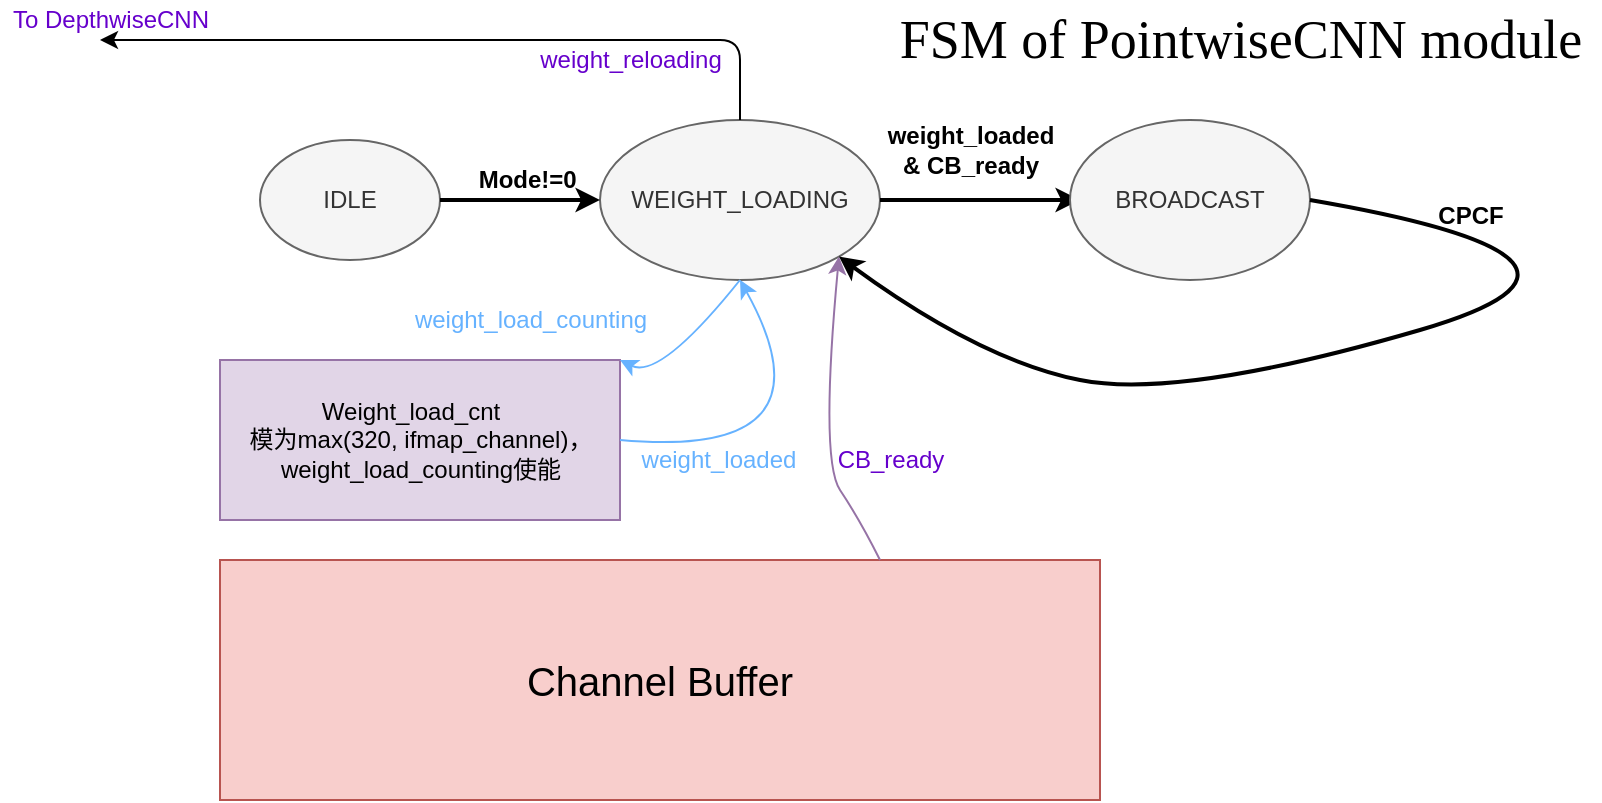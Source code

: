 <mxfile version="14.6.13" type="device"><diagram id="TpUAKxuZu1Z-UDVUIIFp" name="Page-1"><mxGraphModel dx="865" dy="506" grid="0" gridSize="10" guides="1" tooltips="1" connect="1" arrows="1" fold="1" page="1" pageScale="1" pageWidth="827" pageHeight="1169" math="0" shadow="0"><root><mxCell id="0"/><mxCell id="1" parent="0"/><mxCell id="3I4RGvssEdzuLqBudw1n-1" value="IDLE" style="ellipse;whiteSpace=wrap;html=1;fillColor=#f5f5f5;strokeColor=#666666;fontColor=#333333;" parent="1" vertex="1"><mxGeometry x="140" y="150" width="90" height="60" as="geometry"/></mxCell><mxCell id="3I4RGvssEdzuLqBudw1n-2" value="WEIGHT_LOADING" style="ellipse;whiteSpace=wrap;html=1;fillColor=#f5f5f5;strokeColor=#666666;fontColor=#333333;" parent="1" vertex="1"><mxGeometry x="310" y="140" width="140" height="80" as="geometry"/></mxCell><mxCell id="3I4RGvssEdzuLqBudw1n-3" value="" style="endArrow=classic;html=1;exitX=1;exitY=0.5;exitDx=0;exitDy=0;entryX=0;entryY=0.5;entryDx=0;entryDy=0;strokeWidth=2;" parent="1" source="3I4RGvssEdzuLqBudw1n-1" target="3I4RGvssEdzuLqBudw1n-2" edge="1"><mxGeometry width="50" height="50" relative="1" as="geometry"><mxPoint x="240" y="170" as="sourcePoint"/><mxPoint x="290" y="120" as="targetPoint"/></mxGeometry></mxCell><mxCell id="3I4RGvssEdzuLqBudw1n-4" value="&lt;b&gt;&lt;span lang=&quot;EN-US&quot;&gt;&lt;font style=&quot;font-size: 12px&quot;&gt;Mode!=0&amp;nbsp;&lt;/font&gt;&lt;/span&gt;&lt;/b&gt;" style="text;html=1;align=center;verticalAlign=middle;resizable=0;points=[];autosize=1;strokeColor=none;" parent="1" vertex="1"><mxGeometry x="240" y="160" width="70" height="20" as="geometry"/></mxCell><mxCell id="3I4RGvssEdzuLqBudw1n-5" value="" style="endArrow=classic;html=1;exitX=1;exitY=0.5;exitDx=0;exitDy=0;strokeWidth=2;" parent="1" source="3I4RGvssEdzuLqBudw1n-2" edge="1"><mxGeometry width="50" height="50" relative="1" as="geometry"><mxPoint x="380" y="190" as="sourcePoint"/><mxPoint x="550" y="180" as="targetPoint"/></mxGeometry></mxCell><mxCell id="3I4RGvssEdzuLqBudw1n-8" value="" style="group;fillColor=#e1d5e7;strokeColor=#9673a6;" parent="1" vertex="1" connectable="0"><mxGeometry x="120" y="260" width="200" height="80" as="geometry"/></mxCell><mxCell id="3I4RGvssEdzuLqBudw1n-7" value="Weight_load_cnt&amp;nbsp; &amp;nbsp; &lt;br&gt;模为max(320, ifmap_channel)，&lt;br&gt;weight_load_counting使能" style="text;html=1;align=center;verticalAlign=middle;resizable=0;points=[];autosize=1;strokeColor=none;" parent="3I4RGvssEdzuLqBudw1n-8" vertex="1"><mxGeometry x="4.997" y="15" width="190" height="50" as="geometry"/></mxCell><mxCell id="3I4RGvssEdzuLqBudw1n-9" value="" style="curved=1;endArrow=classic;html=1;exitX=0.5;exitY=1;exitDx=0;exitDy=0;fontColor=#66B2FF;strokeColor=#66B2FF;" parent="1" source="3I4RGvssEdzuLqBudw1n-2" edge="1"><mxGeometry width="50" height="50" relative="1" as="geometry"><mxPoint x="350" y="300" as="sourcePoint"/><mxPoint x="320" y="260" as="targetPoint"/><Array as="points"><mxPoint x="340" y="270"/></Array></mxGeometry></mxCell><mxCell id="3I4RGvssEdzuLqBudw1n-10" value="weight_load_counting" style="text;html=1;align=center;verticalAlign=middle;resizable=0;points=[];autosize=1;strokeColor=none;fontColor=#66B2FF;" parent="1" vertex="1"><mxGeometry x="210" y="230" width="130" height="20" as="geometry"/></mxCell><mxCell id="3I4RGvssEdzuLqBudw1n-11" value="" style="curved=1;endArrow=classic;html=1;entryX=0.5;entryY=1;entryDx=0;entryDy=0;fontColor=#66B2FF;strokeColor=#66B2FF;" parent="1" target="3I4RGvssEdzuLqBudw1n-2" edge="1"><mxGeometry width="50" height="50" relative="1" as="geometry"><mxPoint x="320" y="300" as="sourcePoint"/><mxPoint x="230" y="380" as="targetPoint"/><Array as="points"><mxPoint x="430" y="310"/></Array></mxGeometry></mxCell><mxCell id="3I4RGvssEdzuLqBudw1n-12" value="weight_loaded" style="text;html=1;align=center;verticalAlign=middle;resizable=0;points=[];autosize=1;strokeColor=none;fontColor=#66B2FF;" parent="1" vertex="1"><mxGeometry x="324" y="300" width="90" height="20" as="geometry"/></mxCell><mxCell id="3I4RGvssEdzuLqBudw1n-14" value="&lt;b&gt;weight_loaded&lt;br&gt;&amp;amp; CB_ready&lt;br&gt;&lt;/b&gt;" style="text;html=1;align=center;verticalAlign=middle;resizable=0;points=[];autosize=1;strokeColor=none;" parent="1" vertex="1"><mxGeometry x="445" y="140" width="100" height="30" as="geometry"/></mxCell><mxCell id="3I4RGvssEdzuLqBudw1n-15" value="" style="endArrow=classic;html=1;fontColor=#6600CC;" parent="1" edge="1"><mxGeometry width="50" height="50" relative="1" as="geometry"><mxPoint x="380" y="140" as="sourcePoint"/><mxPoint x="60" y="100" as="targetPoint"/><Array as="points"><mxPoint x="380" y="100"/></Array></mxGeometry></mxCell><mxCell id="3I4RGvssEdzuLqBudw1n-17" value="weight_reloading" style="text;html=1;align=center;verticalAlign=middle;resizable=0;points=[];autosize=1;strokeColor=none;fontColor=#6600CC;" parent="1" vertex="1"><mxGeometry x="270" y="100" width="110" height="20" as="geometry"/></mxCell><mxCell id="3I4RGvssEdzuLqBudw1n-18" value="BROADCAST" style="ellipse;whiteSpace=wrap;html=1;fillColor=#f5f5f5;strokeColor=#666666;fontColor=#333333;" parent="1" vertex="1"><mxGeometry x="545" y="140" width="120" height="80" as="geometry"/></mxCell><mxCell id="3I4RGvssEdzuLqBudw1n-20" value="&lt;b&gt;CPCF&lt;/b&gt;" style="text;html=1;align=center;verticalAlign=middle;resizable=0;points=[];autosize=1;strokeColor=none;" parent="1" vertex="1"><mxGeometry x="720" y="178" width="50" height="20" as="geometry"/></mxCell><mxCell id="3I4RGvssEdzuLqBudw1n-22" value="To DepthwiseCNN" style="text;html=1;align=center;verticalAlign=middle;resizable=0;points=[];autosize=1;strokeColor=none;fontColor=#6600CC;" parent="1" vertex="1"><mxGeometry x="10" y="80" width="110" height="20" as="geometry"/></mxCell><mxCell id="3I4RGvssEdzuLqBudw1n-27" value="&lt;font style=&quot;font-size: 27px&quot; face=&quot;Times New Roman&quot; color=&quot;#000000&quot;&gt;FSM of PointwiseCNN module&lt;/font&gt;" style="text;html=1;align=center;verticalAlign=middle;resizable=0;points=[];autosize=1;strokeColor=none;fontColor=#6600CC;" parent="1" vertex="1"><mxGeometry x="450" y="90" width="360" height="20" as="geometry"/></mxCell><mxCell id="3I4RGvssEdzuLqBudw1n-28" value="&lt;font style=&quot;font-size: 20px&quot;&gt;Channel Buffer&lt;/font&gt;" style="rounded=0;whiteSpace=wrap;html=1;fillColor=#f8cecc;strokeColor=#b85450;" parent="1" vertex="1"><mxGeometry x="120" y="360" width="440" height="120" as="geometry"/></mxCell><mxCell id="3I4RGvssEdzuLqBudw1n-30" value="" style="curved=1;endArrow=classic;html=1;fontColor=#6600CC;strokeColor=#9673a6;strokeWidth=1;exitX=0.75;exitY=0;exitDx=0;exitDy=0;entryX=1;entryY=1;entryDx=0;entryDy=0;fillColor=#e1d5e7;" parent="1" source="3I4RGvssEdzuLqBudw1n-28" target="3I4RGvssEdzuLqBudw1n-2" edge="1"><mxGeometry width="50" height="50" relative="1" as="geometry"><mxPoint x="450" y="330" as="sourcePoint"/><mxPoint x="637.574" y="368.284" as="targetPoint"/><Array as="points"><mxPoint x="440" y="340"/><mxPoint x="420" y="310"/></Array></mxGeometry></mxCell><mxCell id="3I4RGvssEdzuLqBudw1n-31" value="CB_ready" style="text;html=1;align=center;verticalAlign=middle;resizable=0;points=[];autosize=1;strokeColor=none;fontColor=#6600CC;" parent="1" vertex="1"><mxGeometry x="420" y="300" width="70" height="20" as="geometry"/></mxCell><mxCell id="3I4RGvssEdzuLqBudw1n-32" value="" style="curved=1;endArrow=classic;html=1;fontColor=#6600CC;strokeColor=#000000;strokeWidth=2;exitX=1;exitY=0.5;exitDx=0;exitDy=0;entryX=1;entryY=1;entryDx=0;entryDy=0;" parent="1" source="3I4RGvssEdzuLqBudw1n-18" target="3I4RGvssEdzuLqBudw1n-2" edge="1"><mxGeometry width="50" height="50" relative="1" as="geometry"><mxPoint x="450" y="330" as="sourcePoint"/><mxPoint x="500" y="280" as="targetPoint"/><Array as="points"><mxPoint x="840" y="210"/><mxPoint x="600" y="280"/><mxPoint x="500" y="260"/></Array></mxGeometry></mxCell></root></mxGraphModel></diagram></mxfile>